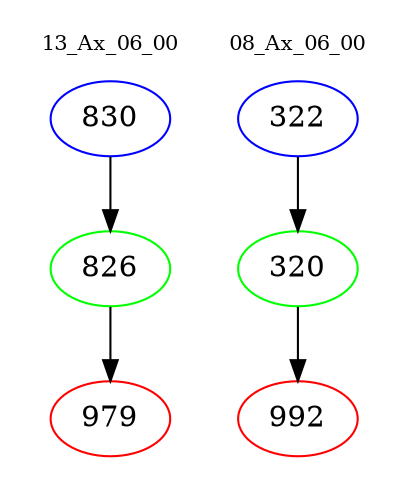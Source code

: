 digraph{
subgraph cluster_0 {
color = white
label = "13_Ax_06_00";
fontsize=10;
T0_830 [label="830", color="blue"]
T0_830 -> T0_826 [color="black"]
T0_826 [label="826", color="green"]
T0_826 -> T0_979 [color="black"]
T0_979 [label="979", color="red"]
}
subgraph cluster_1 {
color = white
label = "08_Ax_06_00";
fontsize=10;
T1_322 [label="322", color="blue"]
T1_322 -> T1_320 [color="black"]
T1_320 [label="320", color="green"]
T1_320 -> T1_992 [color="black"]
T1_992 [label="992", color="red"]
}
}

